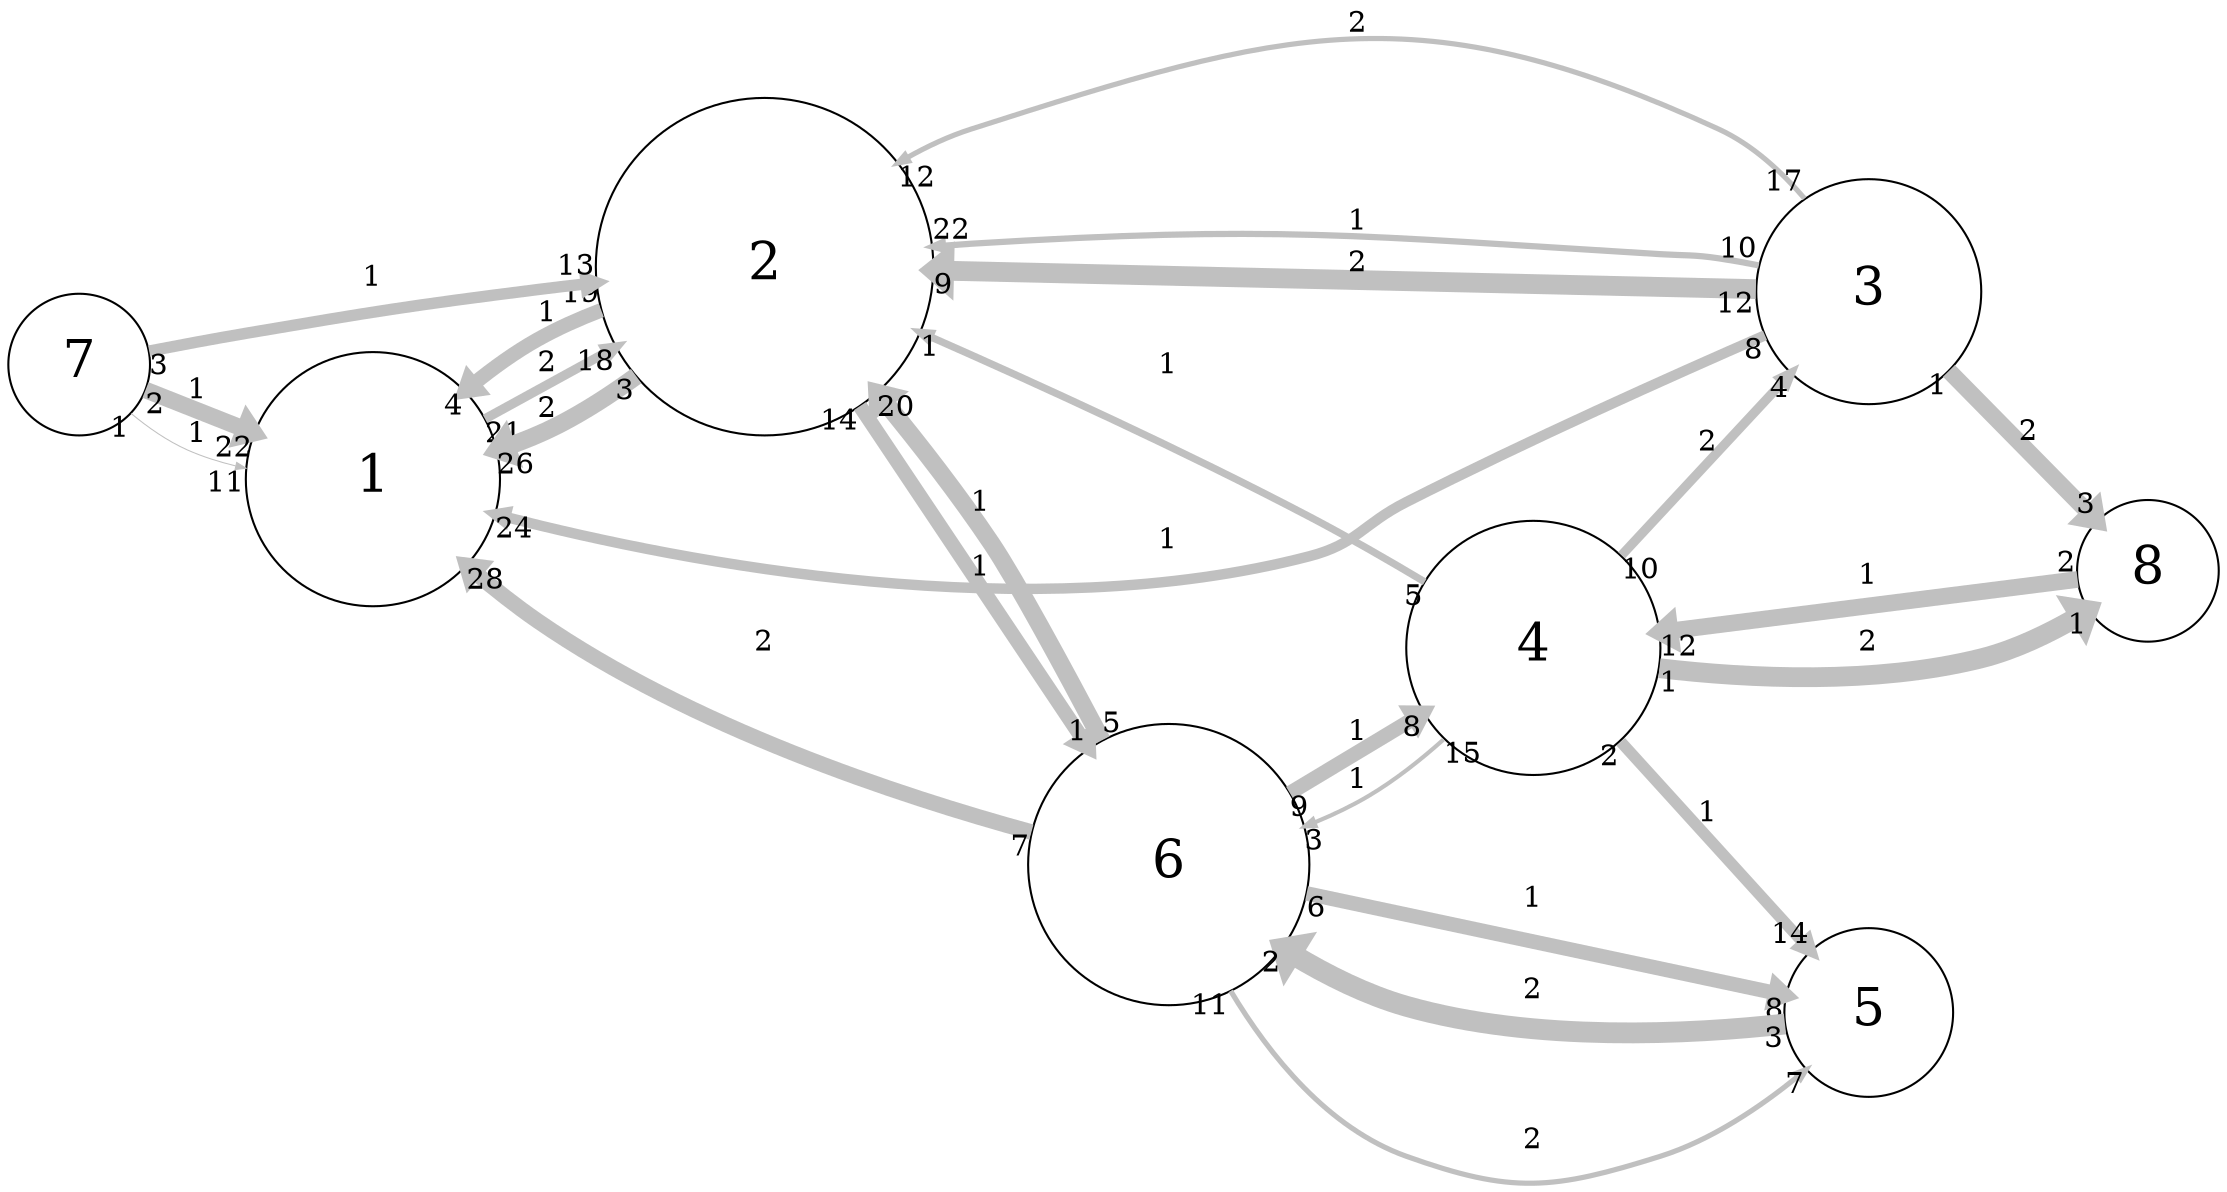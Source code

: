 digraph "" {
	graph [bb="0,0,1039.5,546.5",
		overlap=false,
		rankdir=LR,
		ratio=0.5,
		scale=1,
		splines=spline
	];
	node [fontsize=25,
		label="\N",
		shape=circle
	];
	edge [arrowsize=0.5,
		splines=true
	];
	0	[height=1.6875,
		label=1,
		pos="170.5,417",
		width=1.6875];
	1	[height=2.25,
		label=2,
		pos="355.5,376",
		width=2.25];
	0 -> 1	[key=0,
		capacity=2,
		color=grey,
		from_pd=20,
		head_lp="269.39,385.3",
		headlabel=18,
		label=2,
		lp="253.5,407.25",
		penwidth=4.5,
		pos="e,276.14,393.55 230.16,403.86 241.48,401.32 253.57,398.61 265.6,395.92",
		pt=12,
		tail_lp="236.91,395.61",
		taillabel=21,
		to_pd=17];
	1 -> 0	[key=0,
		capacity=2,
		color=grey,
		from_pd=2,
		head_lp="230.8,379.22",
		headlabel=26,
		label=2,
		lp="253.5,387.25",
		penwidth=8.5,
		pos="e,224.05,387.47 274.25,374.41 266.04,375.29 257.87,376.61 250.12,378.5 245.09,379.73 240,381.32 234.96,383.14",
		pt=4,
		tail_lp="270.88,366.16",
		taillabel=3,
		to_pd=25];
	1 -> 0	[key=1,
		capacity=1,
		color=grey,
		from_pd=18,
		head_lp="234.9,413.64",
		headlabel=4,
		label=1,
		lp="253.5,428.25",
		penwidth=7.0,
		pos="e,231.53,421.89 282.3,411.69 273.89,414.68 265.3,417.23 256.88,419 252.43,419.93 247.83,420.62 243.17,421.09",
		pt=7,
		tail_lp="275.55,403.44",
		taillabel=19,
		to_pd=3];
	5	[height=1.875,
		label=6,
		pos="546.5,148",
		width=1.875];
	1 -> 5	[key=0,
		capacity=1,
		color=grey,
		from_pd=13,
		head_lp="484.45,173.51",
		headlabel=1,
		label=1,
		lp="457.5,219.25",
		penwidth=7.0,
		pos="e,487.82,181.76 390.64,302.89 407.12,272.25 428.83,237.54 454.12,210.5 461.43,202.69 469.88,195.31 478.63,188.56",
		pt=7,
		tail_lp="397.39,294.64",
		taillabel=14,
		to_pd=0];
	5 -> 0	[key=0,
		capacity=2,
		color=grey,
		from_pd=6,
		head_lp="192.73,354.83",
		headlabel=28,
		label=2,
		lp="355.5,278.25",
		penwidth=7.5,
		pos="e,199.48,363.08 480.99,166.02 422.43,184.75 336.07,218.55 274.5,269.5 246.73,292.48 223.07,324.71 205.45,353.19",
		pt=6,
		tail_lp="477.61,174.27",
		taillabel=7,
		to_pd=27];
	5 -> 1	[key=0,
		capacity=1,
		color=grey,
		from_pd=4,
		head_lp="414.65,305.75",
		headlabel=20,
		label=1,
		lp="457.5,264.25",
		penwidth=8.5,
		pos="e,407.9,314 502.74,199.58 476.91,230.74 443.63,270.88 415.35,305.01",
		pt=4,
		tail_lp="506.11,191.33",
		taillabel=5,
		to_pd=19];
	3	[height=1.6875,
		label=4,
		pos="717.5,235",
		width=1.6875];
	5 -> 3	[key=0,
		capacity=1,
		color=grey,
		from_pd=8,
		head_lp="667.87,203.4",
		headlabel=8,
		label=1,
		lp="635.5,183.25",
		penwidth=7.0,
		pos="e,671.24,195.15 612.59,163.55 621.63,166.66 630.64,170.29 638.88,174.5 646.69,178.49 654.48,183.31 661.96,188.47",
		pt=7,
		tail_lp="615.96,155.3",
		taillabel=9,
		to_pd=7];
	4	[height=1.125,
		label=5,
		pos="875.5,56.999",
		width=1.125];
	5 -> 4	[key=0,
		capacity=2,
		color=grey,
		from_pd=10,
		head_lp="831.63,43.081",
		headlabel=7,
		label=2,
		lp="717.5,73.249",
		penwidth=2.5,
		pos="e,835.01,51.331 595.53,101.06 613.33,86.606 634.61,72.419 656.75,64.499 712.34,44.613 781.1,46.19 826.3,50.449",
		pt=16,
		tail_lp="602.28,109.31",
		taillabel=11,
		to_pd=6];
	5 -> 4	[key=1,
		capacity=1,
		color=grey,
		from_pd=5,
		head_lp="834.77,32.411",
		headlabel=8,
		label=1,
		lp="717.5,36.249",
		penwidth=7.0,
		pos="e,838.15,40.661 583.16,90.893 601.78,66.533 626.93,40.714 656.75,27.499 711.85,3.0815 781.86,20.033 827.41,36.595",
		pt=7,
		tail_lp="579.78,82.643",
		taillabel=6,
		to_pd=7];
	2	[height=1.5,
		label=3,
		pos="875.5,403",
		width=1.5];
	2 -> 0	[key=0,
		capacity=1,
		color=grey,
		from_pd=7,
		head_lp="219.67,469.26",
		headlabel=24,
		label=1,
		lp="546.5,538.25",
		penwidth=5.0,
		pos="e,212.92,461.01 845.01,448.13 817.22,484.64 771.93,530 718.5,530 354.5,530 354.5,530 354.5,530 303.68,530 255.18,498.07 220.89,468.15",
		pt=11,
		tail_lp="841.64,456.38",
		taillabel=8,
		to_pd=23];
	2 -> 1	[key=0,
		capacity=2,
		color=grey,
		from_pd=11,
		head_lp="422.86,424.52",
		headlabel=9,
		label=2,
		lp="635.5,459.25",
		penwidth=9.5,
		pos="e,426.23,416.27 824.46,420.98 817.29,422.99 809.95,424.76 802.88,426 650.21,452.78 604.17,464.87 454.12,426 448.6,424.57 443.03,\
422.78 437.5,420.75",
		pt=2,
		tail_lp="817.71,412.73",
		taillabel=12,
		to_pd=8];
	2 -> 1	[key=1,
		capacity=2,
		color=grey,
		from_pd=16,
		head_lp="443.62,371.94",
		headlabel=12,
		label=2,
		lp="635.5,399.25",
		penwidth=2.5,
		pos="e,436.87,380.19 821.25,400.22 732.55,395.6 553.62,386.27 445.49,380.64",
		pt=16,
		tail_lp="814.5,391.97",
		taillabel=17,
		to_pd=11];
	2 -> 1	[key=2,
		capacity=1,
		color=grey,
		from_pd=9,
		head_lp="443.35,362.7",
		headlabel=22,
		label=1,
		lp="635.5,379.25",
		penwidth=3.0,
		pos="e,436.6,370.95 821.84,394.5 807.7,392.3 792.4,389.99 778.25,388 716.43,379.3 701.18,374.4 638.88,370.5 574.46,366.47 501.63,368.04 \
446.07,370.51",
		pt=15,
		tail_lp="828.59,386.25",
		taillabel=10,
		to_pd=21];
	7	[height=0.9375,
		label=8,
		pos="1005.5,268",
		width=0.9375];
	2 -> 7	[key=0,
		capacity=2,
		color=grey,
		from_pd=0,
		head_lp="984.89,300.49",
		headlabel=3,
		label=2,
		lp="950.5,336.25",
		penwidth=8.0,
		pos="e,981.51,292.24 913.18,364.31 932.18,344.27 955.15,320.05 973.29,300.92",
		pt=5,
		tail_lp="909.8,356.06",
		taillabel=1,
		to_pd=2];
	7 -> 3	[key=0,
		capacity=1,
		color=grey,
		from_pd=1,
		head_lp="784.4,215.9",
		headlabel=12,
		label=1,
		lp="875.5,236.25",
		penwidth=8.0,
		pos="e,777.65,224.15 977.37,249.11 963.69,240.72 946.43,231.78 929.5,227.5 883.8,215.95 830.76,217.9 789.3,222.69",
		pt=5,
		tail_lp="974,240.86",
		taillabel=2,
		to_pd=11];
	3 -> 1	[key=0,
		capacity=1,
		color=grey,
		from_pd=4,
		head_lp="433.92,353.35",
		headlabel=1,
		label=1,
		lp="546.5,334.25",
		penwidth=3.5,
		pos="e,430.54,345.1 660.19,255.97 611.96,274.04 540.73,301.02 479,325.5 466.35,330.51 453.01,335.91 439.97,341.24",
		pt=14,
		tail_lp="656.82,247.72",
		taillabel=5,
		to_pd=0];
	3 -> 5	[key=0,
		capacity=1,
		color=grey,
		from_pd=14,
		head_lp="603.71,170.42",
		headlabel=3,
		label=1,
		lp="635.5,203.25",
		penwidth=2.0,
		pos="e,607.08,178.67 663.09,207.5 647.5,199.48 630.28,190.62 614,182.23",
		pt=17,
		tail_lp="656.34,199.25",
		taillabel=15,
		to_pd=2];
	3 -> 2	[key=0,
		capacity=2,
		color=grey,
		from_pd=9,
		head_lp="834.67,355.49",
		headlabel=4,
		label=2,
		lp="799.5,333.25",
		penwidth=4.5,
		pos="e,838.04,363.74 759.49,279.14 781.39,302.72 808.35,331.76 830.67,355.79",
		pt=12,
		tail_lp="752.74,287.39",
		taillabel=10,
		to_pd=3];
	3 -> 7	[key=0,
		capacity=2,
		color=grey,
		from_pd=0,
		head_lp="968.3,272.46",
		headlabel=1,
		label=2,
		lp="875.5,267.25",
		penwidth=9.5,
		pos="e,971.68,264.21 778.11,241.88 832.17,248.12 910.68,257.17 959.61,262.82",
		pt=2,
		tail_lp="781.48,233.63",
		taillabel=1,
		to_pd=0];
	3 -> 4	[key=0,
		capacity=1,
		color=grey,
		from_pd=1,
		head_lp="841.29,95.438",
		headlabel=14,
		label=1,
		lp="799.5,154.25",
		penwidth=5.5,
		pos="e,848.04,87.188 758.27,189.62 783.79,160.5 816.57,123.09 840.81,95.438",
		pt=10,
		tail_lp="754.89,181.37",
		taillabel=2,
		to_pd=13];
	4 -> 5	[key=0,
		capacity=2,
		color=grey,
		from_pd=2,
		head_lp="615.09,138.38",
		headlabel=2,
		label=2,
		lp="717.5,126.25",
		penwidth=10.0,
		pos="e,611.71,130.13 836.01,67.709 784.05,82.17 690.32,108.25 623.8,126.77",
		pt=1,
		tail_lp="832.64,59.459",
		taillabel=3,
		to_pd=1];
	6	[height=0.9375,
		label=7,
		pos="33.5,473",
		width=0.9375];
	6 -> 0	[key=0,
		capacity=1,
		color=grey,
		from_pd=1,
		head_lp="107.3,448.25",
		headlabel=22,
		label=1,
		lp="88.5,460.25",
		penwidth=8.0,
		pos="e,114.05,440 65.134,460.29 76.551,455.56 89.999,449.98 103.37,444.43",
		pt=5,
		tail_lp="68.509,468.54",
		taillabel=2,
		to_pd=21];
	6 -> 0	[key=1,
		capacity=1,
		color=grey,
		from_pd=0,
		head_lp="103,414.17",
		headlabel=11,
		label=1,
		lp="88.5,439.25",
		penwidth=0.5,
		pos="e,109.75,422.42 57.618,449.09 65.681,442.05 75.209,435.03 85.125,430.5 91.134,427.75 97.605,425.56 104.2,423.8",
		pt=20,
		tail_lp="60.993,440.84",
		taillabel=1,
		to_pd=10];
	6 -> 1	[key=0,
		capacity=1,
		color=grey,
		from_pd=2,
		head_lp="309.67,429.67",
		headlabel=13,
		label=1,
		lp="170.5,507.25",
		penwidth=5.5,
		pos="e,302.92,437.92 66.04,483.25 105.94,494.45 176.1,508.17 231.25,487 254.56,478.05 276.22,462.43 294.68,445.68",
		pt=10,
		tail_lp="69.415,491.5",
		taillabel=3,
		to_pd=12];
}
